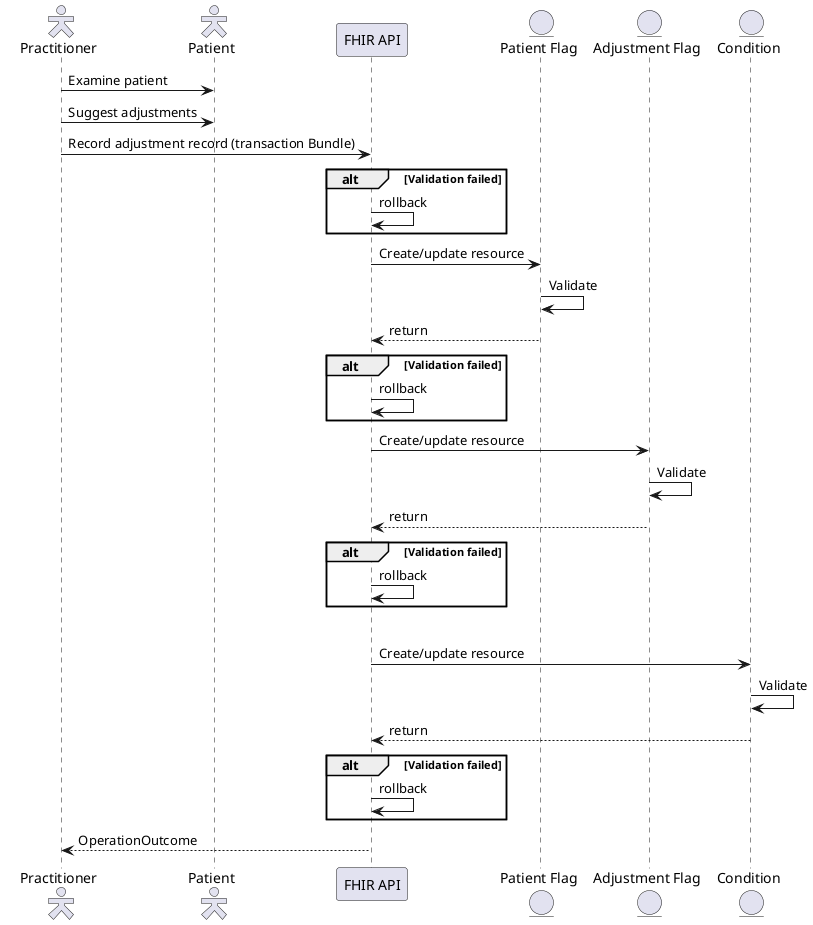@startuml

skinparam actorStyle hollow

actor        "Practitioner"     as pra
actor        "Patient"          as pat
participant  "FHIR API"         as api
entity       "Patient Flag"     as flg
entity       "Adjustment Flag"  as adj
entity       "Condition"        as cod

pra ->  pat : Examine patient
pra ->  pat : Suggest adjustments
pra ->  api : Record adjustment record (transaction Bundle)

alt Validation failed
  api -> api : rollback
end

api ->  flg : Create/update resource
flg ->  flg : Validate
api <-- flg : return
alt Validation failed
  api -> api : rollback
end

api ->  adj : Create/update resource
adj ->  adj : Validate
api <-- adj : return
alt Validation failed
  api -> api : rollback
end

alt Condition also to be recorded
api ->  cod : Create/update resource
cod ->  cod : Validate
api <-- cod : return
alt Validation failed
  api -> api : rollback
end
pra <-- api : OperationOutcome

@enduml


